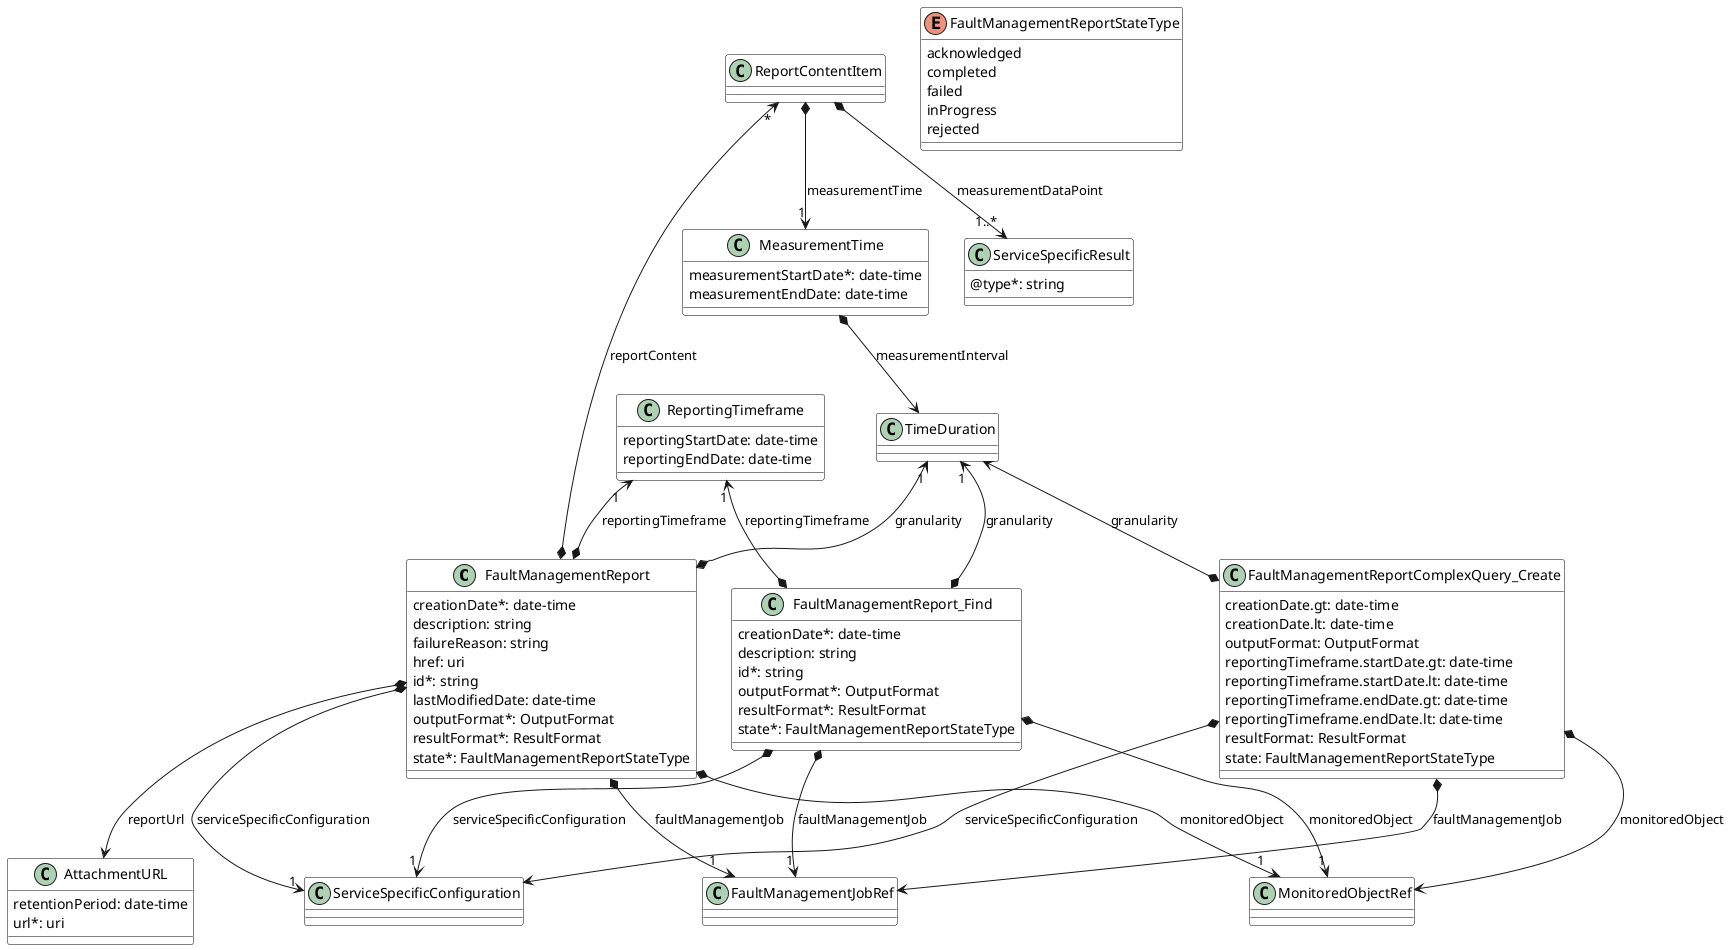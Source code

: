 @startuml faultManagementDataModelPart3
skinparam {
    ClassBackgroundColor White
    ClassBorderColor Black
}

class FaultManagementReport {

    creationDate*: date-time
    description: string
    failureReason: string
    href: uri
    id*: string
    lastModifiedDate: date-time
    outputFormat*: OutputFormat
    resultFormat*: ResultFormat
    state*: FaultManagementReportStateType
}

FaultManagementReport *-->"1" FaultManagementJobRef : faultManagementJob
FaultManagementReport *-u->"1" TimeDuration : granularity
FaultManagementReport *-->"1" MonitoredObjectRef : monitoredObject
FaultManagementReport *-l->"*" ReportContentItem : reportContent
FaultManagementReport *-u->"1" ReportingTimeframe : reportingTimeframe
FaultManagementReport *--> AttachmentURL : reportUrl
FaultManagementReport *-->"1" ServiceSpecificConfiguration : serviceSpecificConfiguration


class FaultManagementReportComplexQuery_Create {

    creationDate.gt: date-time
    creationDate.lt: date-time
    outputFormat: OutputFormat
    reportingTimeframe.startDate.gt: date-time
    reportingTimeframe.startDate.lt: date-time
    reportingTimeframe.endDate.gt: date-time
    reportingTimeframe.endDate.lt: date-time
    resultFormat: ResultFormat
    state: FaultManagementReportStateType
}

FaultManagementReportComplexQuery_Create *--> FaultManagementJobRef : faultManagementJob
FaultManagementReportComplexQuery_Create *-u-> TimeDuration : granularity
FaultManagementReportComplexQuery_Create *--> MonitoredObjectRef : monitoredObject
FaultManagementReportComplexQuery_Create *--> ServiceSpecificConfiguration : serviceSpecificConfiguration


enum FaultManagementReportStateType {

    acknowledged
    completed
    failed
    inProgress
    rejected
}
class FaultManagementReport_Find {

    creationDate*: date-time
    description: string
    id*: string
    outputFormat*: OutputFormat
    resultFormat*: ResultFormat
    state*: FaultManagementReportStateType
}

FaultManagementReport_Find *-->"1" FaultManagementJobRef : faultManagementJob
FaultManagementReport_Find *-u->"1" TimeDuration : granularity
FaultManagementReport_Find *-->"1" MonitoredObjectRef : monitoredObject
FaultManagementReport_Find *-u->"1" ReportingTimeframe : reportingTimeframe
FaultManagementReport_Find *-->"1" ServiceSpecificConfiguration : serviceSpecificConfiguration

class ReportContentItem {

}

ReportContentItem *-->"1" MeasurementTime : measurementTime
ReportContentItem *-->"1..*" ServiceSpecificResult : measurementDataPoint

class MeasurementTime {

    measurementStartDate*: date-time
    measurementEndDate: date-time
}

MeasurementTime *--> TimeDuration : measurementInterval

class ReportingTimeframe {

    reportingStartDate: date-time
    reportingEndDate: date-time
}

class ServiceSpecificResult {

    @type*: string
}

class AttachmentURL {

    retentionPeriod: date-time
    url*: uri
}


@enduml
